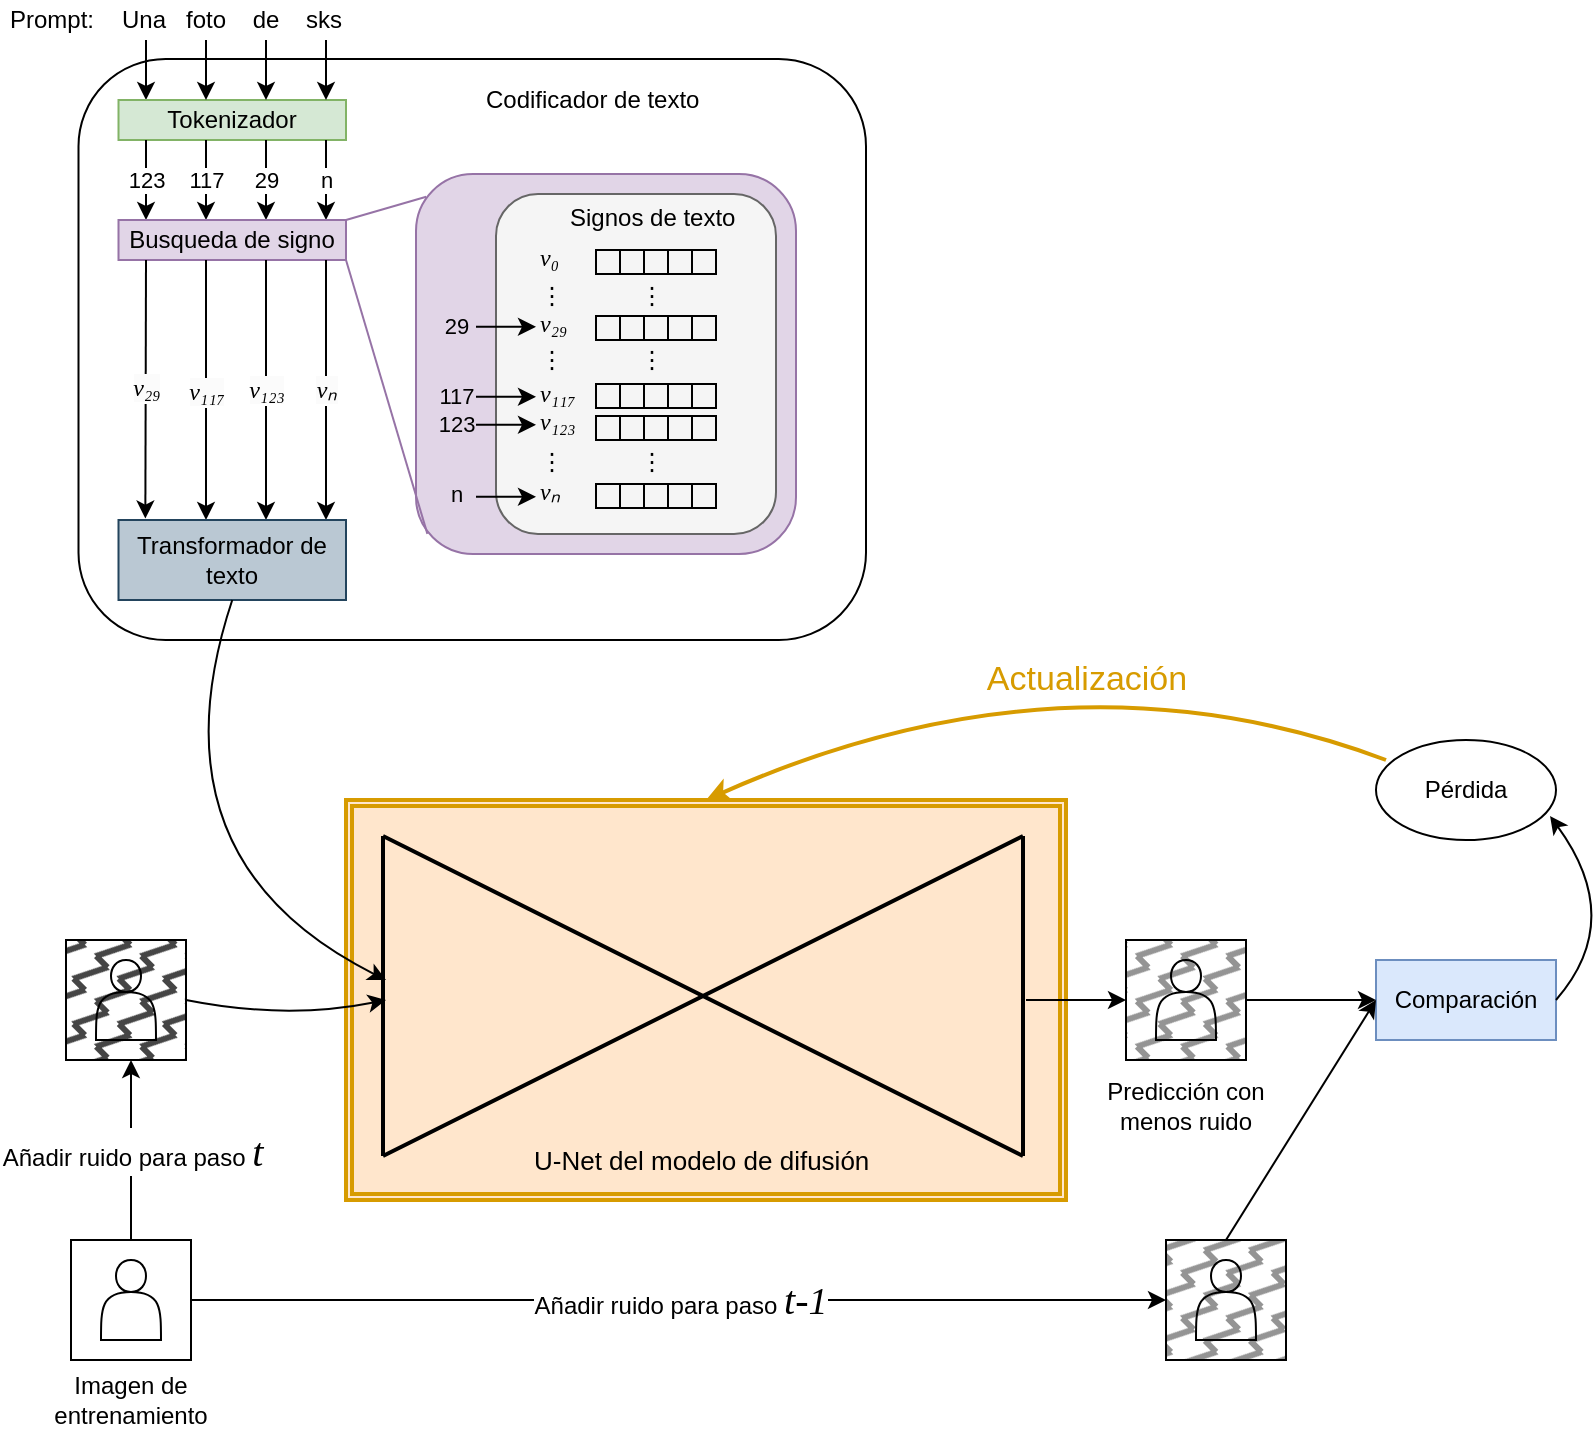 <mxfile version="21.2.8" type="device">
  <diagram id="QNF6fT8XMGnKQFYB9-BE" name="Page-1">
    <mxGraphModel dx="1434" dy="879" grid="1" gridSize="10" guides="1" tooltips="1" connect="1" arrows="1" fold="1" page="1" pageScale="1" pageWidth="850" pageHeight="1100" math="0" shadow="0">
      <root>
        <mxCell id="0" />
        <mxCell id="1" parent="0" />
        <mxCell id="139" value="" style="shape=ext;double=1;rounded=0;whiteSpace=wrap;html=1;labelBackgroundColor=none;fillStyle=auto;strokeWidth=2;fontFamily=Helvetica;fontSize=17;fillColor=#ffe6cc;strokeColor=#D79B00;" parent="1" vertex="1">
          <mxGeometry x="490" y="450" width="360" height="200" as="geometry" />
        </mxCell>
        <mxCell id="107" value="" style="rounded=1;whiteSpace=wrap;html=1;fillStyle=auto;fillColor=none;" parent="1" vertex="1">
          <mxGeometry x="356.25" y="79.5" width="393.75" height="290.5" as="geometry" />
        </mxCell>
        <mxCell id="15" value="" style="rounded=0;whiteSpace=wrap;html=1;fillStyle=zigzag-line;fillColor=#454545;strokeColor=#000000;gradientColor=none;" parent="1" vertex="1">
          <mxGeometry x="350" y="520" width="60" height="60" as="geometry" />
        </mxCell>
        <mxCell id="16" value="" style="shape=actor;whiteSpace=wrap;html=1;rounded=0;fillStyle=dashed;fillColor=none;strokeColor=#000000;" parent="1" vertex="1">
          <mxGeometry x="365" y="530" width="30" height="40" as="geometry" />
        </mxCell>
        <mxCell id="17" value="Una&amp;nbsp; &amp;nbsp;foto&amp;nbsp; &amp;nbsp; de&amp;nbsp; &amp;nbsp; sks" style="text;html=1;strokeColor=none;fillColor=none;align=left;verticalAlign=middle;whiteSpace=wrap;rounded=0;fillStyle=zigzag-line;" parent="1" vertex="1">
          <mxGeometry x="376.25" y="50" width="150" height="20" as="geometry" />
        </mxCell>
        <mxCell id="18" value="" style="endArrow=classic;html=1;" parent="1" edge="1">
          <mxGeometry width="50" height="50" relative="1" as="geometry">
            <mxPoint x="390" y="70" as="sourcePoint" />
            <mxPoint x="390" y="100" as="targetPoint" />
          </mxGeometry>
        </mxCell>
        <mxCell id="19" value="Tokenizador" style="rounded=0;whiteSpace=wrap;html=1;fillStyle=auto;fillColor=#d5e8d4;strokeColor=#82b366;" parent="1" vertex="1">
          <mxGeometry x="376.25" y="100" width="113.75" height="20" as="geometry" />
        </mxCell>
        <mxCell id="23" value="" style="endArrow=classic;html=1;" parent="1" edge="1">
          <mxGeometry width="50" height="50" relative="1" as="geometry">
            <mxPoint x="420" y="70" as="sourcePoint" />
            <mxPoint x="420" y="100" as="targetPoint" />
          </mxGeometry>
        </mxCell>
        <mxCell id="24" value="" style="endArrow=classic;html=1;" parent="1" edge="1">
          <mxGeometry width="50" height="50" relative="1" as="geometry">
            <mxPoint x="480" y="70" as="sourcePoint" />
            <mxPoint x="480" y="100" as="targetPoint" />
          </mxGeometry>
        </mxCell>
        <mxCell id="26" value="" style="endArrow=classic;html=1;" parent="1" edge="1">
          <mxGeometry width="50" height="50" relative="1" as="geometry">
            <mxPoint x="450" y="70" as="sourcePoint" />
            <mxPoint x="450" y="100" as="targetPoint" />
          </mxGeometry>
        </mxCell>
        <mxCell id="28" value="123" style="endArrow=classic;html=1;" parent="1" edge="1">
          <mxGeometry width="50" height="50" relative="1" as="geometry">
            <mxPoint x="390" y="120" as="sourcePoint" />
            <mxPoint x="390" y="160" as="targetPoint" />
          </mxGeometry>
        </mxCell>
        <mxCell id="29" value="117" style="endArrow=classic;html=1;" parent="1" edge="1">
          <mxGeometry width="50" height="50" relative="1" as="geometry">
            <mxPoint x="420" y="120" as="sourcePoint" />
            <mxPoint x="420" y="160" as="targetPoint" />
          </mxGeometry>
        </mxCell>
        <mxCell id="43" value="" style="rounded=1;whiteSpace=wrap;html=1;fillStyle=auto;fillColor=#e1d5e7;strokeColor=#9673a6;" parent="1" vertex="1">
          <mxGeometry x="525" y="137" width="190" height="190" as="geometry" />
        </mxCell>
        <mxCell id="30" value="n" style="endArrow=classic;html=1;" parent="1" edge="1">
          <mxGeometry width="50" height="50" relative="1" as="geometry">
            <mxPoint x="480" y="120" as="sourcePoint" />
            <mxPoint x="480" y="160" as="targetPoint" />
          </mxGeometry>
        </mxCell>
        <mxCell id="31" value="29" style="endArrow=classic;html=1;" parent="1" edge="1">
          <mxGeometry width="50" height="50" relative="1" as="geometry">
            <mxPoint x="450" y="120" as="sourcePoint" />
            <mxPoint x="450" y="160" as="targetPoint" />
          </mxGeometry>
        </mxCell>
        <mxCell id="32" value="Busqueda de signo" style="rounded=0;whiteSpace=wrap;html=1;fillStyle=auto;fillColor=#e1d5e7;strokeColor=#9673a6;" parent="1" vertex="1">
          <mxGeometry x="376.25" y="160" width="113.75" height="20" as="geometry" />
        </mxCell>
        <mxCell id="34" value="" style="rounded=1;whiteSpace=wrap;html=1;fillStyle=auto;fillColor=#f5f5f5;fontColor=#333333;strokeColor=#666666;" parent="1" vertex="1">
          <mxGeometry x="565" y="147" width="140" height="170" as="geometry" />
        </mxCell>
        <mxCell id="35" value="v₀&amp;nbsp;" style="text;html=1;strokeColor=none;fillColor=none;align=left;verticalAlign=middle;whiteSpace=wrap;rounded=0;fillStyle=zigzag-line;fontFamily=Lucida Console;fontStyle=2" parent="1" vertex="1">
          <mxGeometry x="585" y="168.5" width="20" height="20" as="geometry" />
        </mxCell>
        <mxCell id="36" value="v₁₂₃" style="text;html=1;strokeColor=none;fillColor=none;align=left;verticalAlign=middle;whiteSpace=wrap;rounded=0;fillStyle=zigzag-line;fontFamily=Lucida Console;fontStyle=2" parent="1" vertex="1">
          <mxGeometry x="585" y="250.5" width="20" height="20" as="geometry" />
        </mxCell>
        <mxCell id="38" value="v₁₁₇" style="text;html=1;strokeColor=none;fillColor=none;align=left;verticalAlign=middle;whiteSpace=wrap;rounded=0;fillStyle=zigzag-line;fontFamily=Lucida Console;fontStyle=2" parent="1" vertex="1">
          <mxGeometry x="585" y="236.5" width="20" height="20" as="geometry" />
        </mxCell>
        <mxCell id="39" value="v₂₉" style="text;html=1;strokeColor=none;fillColor=none;align=left;verticalAlign=middle;whiteSpace=wrap;rounded=0;fillStyle=zigzag-line;fontFamily=Lucida Console;fontStyle=2" parent="1" vertex="1">
          <mxGeometry x="585" y="201.5" width="20" height="20" as="geometry" />
        </mxCell>
        <mxCell id="40" value="vₙ" style="text;html=1;strokeColor=none;fillColor=none;align=left;verticalAlign=middle;whiteSpace=wrap;rounded=0;fillStyle=zigzag-line;fontFamily=Lucida Console;fontStyle=2" parent="1" vertex="1">
          <mxGeometry x="585" y="285.5" width="20" height="20" as="geometry" />
        </mxCell>
        <mxCell id="46" value="&lt;span id=&quot;page362R_mcid69&quot; class=&quot;markedContent&quot;&gt;&lt;span dir=&quot;ltr&quot; role=&quot;presentation&quot; style=&quot;left: calc(var(--scale-factor)*297.52px); top: calc(var(--scale-factor)*172.50px); font-size: calc(var(--scale-factor)*7.69px); font-family: sans-serif;&quot;&gt;⋮&lt;/span&gt;&lt;/span&gt;" style="text;html=1;strokeColor=none;fillColor=none;align=left;verticalAlign=middle;whiteSpace=wrap;rounded=0;fillStyle=zigzag-line;fontFamily=Lucida Console;" parent="1" vertex="1">
          <mxGeometry x="585" y="187.5" width="20" height="20" as="geometry" />
        </mxCell>
        <mxCell id="51" value="&lt;span id=&quot;page362R_mcid69&quot; class=&quot;markedContent&quot;&gt;&lt;span dir=&quot;ltr&quot; role=&quot;presentation&quot; style=&quot;left: calc(var(--scale-factor)*297.52px); top: calc(var(--scale-factor)*172.50px); font-size: calc(var(--scale-factor)*7.69px); font-family: sans-serif;&quot;&gt;⋮&lt;/span&gt;&lt;/span&gt;" style="text;html=1;strokeColor=none;fillColor=none;align=left;verticalAlign=middle;whiteSpace=wrap;rounded=0;fillStyle=zigzag-line;fontFamily=Lucida Console;" parent="1" vertex="1">
          <mxGeometry x="585" y="219.5" width="20" height="20" as="geometry" />
        </mxCell>
        <mxCell id="57" value="29" style="endArrow=classic;html=1;fontFamily=Helvetica;labelBackgroundColor=none;" parent="1" edge="1">
          <mxGeometry x="-1" y="-10" width="50" height="50" relative="1" as="geometry">
            <mxPoint x="555" y="213.4" as="sourcePoint" />
            <mxPoint x="585" y="213.4" as="targetPoint" />
            <mxPoint x="-10" y="-10" as="offset" />
          </mxGeometry>
        </mxCell>
        <mxCell id="58" value="117" style="endArrow=classic;html=1;fontFamily=Helvetica;labelBackgroundColor=none;" parent="1" edge="1">
          <mxGeometry x="-1" y="-10" width="50" height="50" relative="1" as="geometry">
            <mxPoint x="555" y="248.4" as="sourcePoint" />
            <mxPoint x="585" y="248.4" as="targetPoint" />
            <mxPoint x="-10" y="-10" as="offset" />
          </mxGeometry>
        </mxCell>
        <mxCell id="59" value="123" style="endArrow=classic;html=1;fontFamily=Helvetica;labelBackgroundColor=none;" parent="1" edge="1">
          <mxGeometry x="-1" y="-10" width="50" height="50" relative="1" as="geometry">
            <mxPoint x="555" y="262.4" as="sourcePoint" />
            <mxPoint x="585" y="262.4" as="targetPoint" />
            <mxPoint x="-10" y="-10" as="offset" />
          </mxGeometry>
        </mxCell>
        <mxCell id="60" value="n" style="endArrow=classic;html=1;fontFamily=Helvetica;labelBackgroundColor=none;" parent="1" edge="1">
          <mxGeometry x="-1" y="10" width="50" height="50" relative="1" as="geometry">
            <mxPoint x="555" y="298.4" as="sourcePoint" />
            <mxPoint x="585" y="298.4" as="targetPoint" />
            <mxPoint x="-10" y="9" as="offset" />
          </mxGeometry>
        </mxCell>
        <mxCell id="61" value="" style="whiteSpace=wrap;html=1;aspect=fixed;labelBackgroundColor=#ffffff;fillStyle=auto;fontFamily=Helvetica;fillColor=none;gradientColor=none;" parent="1" vertex="1">
          <mxGeometry x="615" y="175" width="12" height="12" as="geometry" />
        </mxCell>
        <mxCell id="62" value="" style="whiteSpace=wrap;html=1;aspect=fixed;labelBackgroundColor=#ffffff;fillStyle=auto;fontFamily=Helvetica;fillColor=none;gradientColor=none;" parent="1" vertex="1">
          <mxGeometry x="627" y="175" width="12" height="12" as="geometry" />
        </mxCell>
        <mxCell id="63" value="" style="whiteSpace=wrap;html=1;aspect=fixed;labelBackgroundColor=#ffffff;fillStyle=auto;fontFamily=Helvetica;fillColor=none;gradientColor=none;" parent="1" vertex="1">
          <mxGeometry x="639" y="175" width="12" height="12" as="geometry" />
        </mxCell>
        <mxCell id="64" value="" style="whiteSpace=wrap;html=1;aspect=fixed;labelBackgroundColor=#ffffff;fillStyle=auto;fontFamily=Helvetica;fillColor=none;gradientColor=none;" parent="1" vertex="1">
          <mxGeometry x="651" y="175" width="12" height="12" as="geometry" />
        </mxCell>
        <mxCell id="65" value="" style="whiteSpace=wrap;html=1;aspect=fixed;labelBackgroundColor=#ffffff;fillStyle=auto;fontFamily=Helvetica;fillColor=none;gradientColor=none;" parent="1" vertex="1">
          <mxGeometry x="663" y="175" width="12" height="12" as="geometry" />
        </mxCell>
        <mxCell id="66" value="" style="whiteSpace=wrap;html=1;aspect=fixed;labelBackgroundColor=#ffffff;fillStyle=auto;fontFamily=Helvetica;fillColor=none;gradientColor=none;" parent="1" vertex="1">
          <mxGeometry x="615" y="208" width="12" height="12" as="geometry" />
        </mxCell>
        <mxCell id="67" value="" style="whiteSpace=wrap;html=1;aspect=fixed;labelBackgroundColor=#ffffff;fillStyle=auto;fontFamily=Helvetica;fillColor=none;gradientColor=none;" parent="1" vertex="1">
          <mxGeometry x="627" y="208" width="12" height="12" as="geometry" />
        </mxCell>
        <mxCell id="68" value="" style="whiteSpace=wrap;html=1;aspect=fixed;labelBackgroundColor=#ffffff;fillStyle=auto;fontFamily=Helvetica;fillColor=none;gradientColor=none;" parent="1" vertex="1">
          <mxGeometry x="639" y="208" width="12" height="12" as="geometry" />
        </mxCell>
        <mxCell id="69" value="" style="whiteSpace=wrap;html=1;aspect=fixed;labelBackgroundColor=#ffffff;fillStyle=auto;fontFamily=Helvetica;fillColor=none;gradientColor=none;" parent="1" vertex="1">
          <mxGeometry x="651" y="208" width="12" height="12" as="geometry" />
        </mxCell>
        <mxCell id="70" value="" style="whiteSpace=wrap;html=1;aspect=fixed;labelBackgroundColor=#ffffff;fillStyle=auto;fontFamily=Helvetica;fillColor=none;gradientColor=none;" parent="1" vertex="1">
          <mxGeometry x="663" y="208" width="12" height="12" as="geometry" />
        </mxCell>
        <mxCell id="71" value="" style="whiteSpace=wrap;html=1;aspect=fixed;labelBackgroundColor=#ffffff;fillStyle=auto;fontFamily=Helvetica;fillColor=none;gradientColor=none;" parent="1" vertex="1">
          <mxGeometry x="615" y="242" width="12" height="12" as="geometry" />
        </mxCell>
        <mxCell id="72" value="" style="whiteSpace=wrap;html=1;aspect=fixed;labelBackgroundColor=#ffffff;fillStyle=auto;fontFamily=Helvetica;fillColor=none;gradientColor=none;" parent="1" vertex="1">
          <mxGeometry x="627" y="242" width="12" height="12" as="geometry" />
        </mxCell>
        <mxCell id="73" value="" style="whiteSpace=wrap;html=1;aspect=fixed;labelBackgroundColor=#ffffff;fillStyle=auto;fontFamily=Helvetica;fillColor=none;gradientColor=none;" parent="1" vertex="1">
          <mxGeometry x="639" y="242" width="12" height="12" as="geometry" />
        </mxCell>
        <mxCell id="74" value="" style="whiteSpace=wrap;html=1;aspect=fixed;labelBackgroundColor=#ffffff;fillStyle=auto;fontFamily=Helvetica;fillColor=none;gradientColor=none;" parent="1" vertex="1">
          <mxGeometry x="651" y="242" width="12" height="12" as="geometry" />
        </mxCell>
        <mxCell id="75" value="" style="whiteSpace=wrap;html=1;aspect=fixed;labelBackgroundColor=#ffffff;fillStyle=auto;fontFamily=Helvetica;fillColor=none;gradientColor=none;" parent="1" vertex="1">
          <mxGeometry x="663" y="242" width="12" height="12" as="geometry" />
        </mxCell>
        <mxCell id="76" value="" style="whiteSpace=wrap;html=1;aspect=fixed;labelBackgroundColor=#ffffff;fillStyle=auto;fontFamily=Helvetica;fillColor=none;gradientColor=none;" parent="1" vertex="1">
          <mxGeometry x="615" y="258" width="12" height="12" as="geometry" />
        </mxCell>
        <mxCell id="77" value="" style="whiteSpace=wrap;html=1;aspect=fixed;labelBackgroundColor=#ffffff;fillStyle=auto;fontFamily=Helvetica;fillColor=none;gradientColor=none;" parent="1" vertex="1">
          <mxGeometry x="627" y="258" width="12" height="12" as="geometry" />
        </mxCell>
        <mxCell id="78" value="" style="whiteSpace=wrap;html=1;aspect=fixed;labelBackgroundColor=#ffffff;fillStyle=auto;fontFamily=Helvetica;fillColor=none;gradientColor=none;" parent="1" vertex="1">
          <mxGeometry x="639" y="258" width="12" height="12" as="geometry" />
        </mxCell>
        <mxCell id="79" value="" style="whiteSpace=wrap;html=1;aspect=fixed;labelBackgroundColor=#ffffff;fillStyle=auto;fontFamily=Helvetica;fillColor=none;gradientColor=none;" parent="1" vertex="1">
          <mxGeometry x="651" y="258" width="12" height="12" as="geometry" />
        </mxCell>
        <mxCell id="80" value="" style="whiteSpace=wrap;html=1;aspect=fixed;labelBackgroundColor=#ffffff;fillStyle=auto;fontFamily=Helvetica;fillColor=none;gradientColor=none;" parent="1" vertex="1">
          <mxGeometry x="663" y="258" width="12" height="12" as="geometry" />
        </mxCell>
        <mxCell id="81" value="" style="whiteSpace=wrap;html=1;aspect=fixed;labelBackgroundColor=#ffffff;fillStyle=auto;fontFamily=Helvetica;fillColor=none;gradientColor=none;" parent="1" vertex="1">
          <mxGeometry x="615" y="292" width="12" height="12" as="geometry" />
        </mxCell>
        <mxCell id="82" value="" style="whiteSpace=wrap;html=1;aspect=fixed;labelBackgroundColor=#ffffff;fillStyle=auto;fontFamily=Helvetica;fillColor=none;gradientColor=none;" parent="1" vertex="1">
          <mxGeometry x="627" y="292" width="12" height="12" as="geometry" />
        </mxCell>
        <mxCell id="83" value="" style="whiteSpace=wrap;html=1;aspect=fixed;labelBackgroundColor=#ffffff;fillStyle=auto;fontFamily=Helvetica;fillColor=none;gradientColor=none;" parent="1" vertex="1">
          <mxGeometry x="639" y="292" width="12" height="12" as="geometry" />
        </mxCell>
        <mxCell id="84" value="" style="whiteSpace=wrap;html=1;aspect=fixed;labelBackgroundColor=#ffffff;fillStyle=auto;fontFamily=Helvetica;fillColor=none;gradientColor=none;" parent="1" vertex="1">
          <mxGeometry x="651" y="292" width="12" height="12" as="geometry" />
        </mxCell>
        <mxCell id="85" value="" style="whiteSpace=wrap;html=1;aspect=fixed;labelBackgroundColor=#ffffff;fillStyle=auto;fontFamily=Helvetica;fillColor=none;gradientColor=none;" parent="1" vertex="1">
          <mxGeometry x="663" y="292" width="12" height="12" as="geometry" />
        </mxCell>
        <mxCell id="86" value="Signos de texto" style="text;html=1;strokeColor=none;fillColor=none;align=left;verticalAlign=middle;whiteSpace=wrap;rounded=0;fillStyle=zigzag-line;" parent="1" vertex="1">
          <mxGeometry x="600" y="148.5" width="150" height="20" as="geometry" />
        </mxCell>
        <mxCell id="88" value="" style="endArrow=none;html=1;labelBackgroundColor=none;fontFamily=Helvetica;endFill=0;exitX=1;exitY=0;exitDx=0;exitDy=0;entryX=0.027;entryY=0.06;entryDx=0;entryDy=0;entryPerimeter=0;fillColor=#e1d5e7;strokeColor=#9673a6;" parent="1" source="32" target="43" edge="1">
          <mxGeometry width="50" height="50" relative="1" as="geometry">
            <mxPoint x="476.25" y="130" as="sourcePoint" />
            <mxPoint x="526.25" y="80" as="targetPoint" />
          </mxGeometry>
        </mxCell>
        <mxCell id="89" value="" style="endArrow=none;html=1;labelBackgroundColor=none;fontFamily=Helvetica;endFill=0;exitX=1;exitY=1;exitDx=0;exitDy=0;entryX=0.03;entryY=0.947;entryDx=0;entryDy=0;entryPerimeter=0;fillColor=#e1d5e7;strokeColor=#9673a6;" parent="1" source="32" target="43" edge="1">
          <mxGeometry width="50" height="50" relative="1" as="geometry">
            <mxPoint x="500" y="170" as="sourcePoint" />
            <mxPoint x="545.13" y="91.4" as="targetPoint" />
          </mxGeometry>
        </mxCell>
        <mxCell id="90" value="&lt;span style=&quot;font-family: &amp;quot;Lucida Console&amp;quot;; font-size: 12px; text-align: left; background-color: rgb(251, 251, 251);&quot;&gt;v₂₉&lt;/span&gt;" style="endArrow=classic;html=1;entryX=0.118;entryY=-0.018;entryDx=0;entryDy=0;entryPerimeter=0;fontStyle=2" parent="1" target="94" edge="1">
          <mxGeometry width="50" height="50" relative="1" as="geometry">
            <mxPoint x="390" y="180" as="sourcePoint" />
            <mxPoint x="390" y="220" as="targetPoint" />
          </mxGeometry>
        </mxCell>
        <mxCell id="91" value="&lt;span style=&quot;font-family: &amp;quot;Lucida Console&amp;quot;; font-size: 12px; text-align: left; background-color: rgb(251, 251, 251);&quot;&gt;v₁₁₇&lt;/span&gt;" style="endArrow=classic;html=1;fontStyle=2" parent="1" edge="1">
          <mxGeometry x="0.004" width="50" height="50" relative="1" as="geometry">
            <mxPoint x="420" y="180" as="sourcePoint" />
            <mxPoint x="420" y="310" as="targetPoint" />
            <mxPoint as="offset" />
          </mxGeometry>
        </mxCell>
        <mxCell id="92" value="&lt;span style=&quot;font-family: &amp;quot;Lucida Console&amp;quot;; font-size: 12px; text-align: left; background-color: rgb(251, 251, 251);&quot;&gt;vₙ&lt;/span&gt;" style="endArrow=classic;html=1;fontStyle=2" parent="1" edge="1">
          <mxGeometry width="50" height="50" relative="1" as="geometry">
            <mxPoint x="480" y="180" as="sourcePoint" />
            <mxPoint x="480" y="310" as="targetPoint" />
          </mxGeometry>
        </mxCell>
        <mxCell id="93" value="&lt;span style=&quot;font-family: &amp;quot;Lucida Console&amp;quot;; font-size: 12px; text-align: left; background-color: rgb(251, 251, 251);&quot;&gt;v₁₂₃&lt;/span&gt;" style="endArrow=classic;html=1;fontStyle=2" parent="1" edge="1">
          <mxGeometry width="50" height="50" relative="1" as="geometry">
            <mxPoint x="450" y="180" as="sourcePoint" />
            <mxPoint x="450" y="310" as="targetPoint" />
          </mxGeometry>
        </mxCell>
        <mxCell id="94" value="Transformador de texto" style="rounded=0;whiteSpace=wrap;html=1;fillStyle=auto;fillColor=#bac8d3;strokeColor=#23445d;" parent="1" vertex="1">
          <mxGeometry x="376.25" y="310" width="113.75" height="40" as="geometry" />
        </mxCell>
        <mxCell id="96" value="&lt;span id=&quot;page362R_mcid69&quot; class=&quot;markedContent&quot;&gt;&lt;span dir=&quot;ltr&quot; role=&quot;presentation&quot; style=&quot;left: calc(var(--scale-factor)*297.52px); top: calc(var(--scale-factor)*172.50px); font-size: calc(var(--scale-factor)*7.69px); font-family: sans-serif;&quot;&gt;⋮&lt;/span&gt;&lt;/span&gt;" style="text;html=1;strokeColor=none;fillColor=none;align=left;verticalAlign=middle;whiteSpace=wrap;rounded=0;fillStyle=zigzag-line;fontFamily=Lucida Console;" parent="1" vertex="1">
          <mxGeometry x="635" y="219.5" width="20" height="20" as="geometry" />
        </mxCell>
        <mxCell id="97" value="&lt;span id=&quot;page362R_mcid69&quot; class=&quot;markedContent&quot;&gt;&lt;span dir=&quot;ltr&quot; role=&quot;presentation&quot; style=&quot;left: calc(var(--scale-factor)*297.52px); top: calc(var(--scale-factor)*172.50px); font-size: calc(var(--scale-factor)*7.69px); font-family: sans-serif;&quot;&gt;⋮&lt;/span&gt;&lt;/span&gt;" style="text;html=1;strokeColor=none;fillColor=none;align=left;verticalAlign=middle;whiteSpace=wrap;rounded=0;fillStyle=zigzag-line;fontFamily=Lucida Console;" parent="1" vertex="1">
          <mxGeometry x="635" y="187.5" width="20" height="20" as="geometry" />
        </mxCell>
        <mxCell id="98" value="&lt;span id=&quot;page362R_mcid69&quot; class=&quot;markedContent&quot;&gt;&lt;span dir=&quot;ltr&quot; role=&quot;presentation&quot; style=&quot;left: calc(var(--scale-factor)*297.52px); top: calc(var(--scale-factor)*172.50px); font-size: calc(var(--scale-factor)*7.69px); font-family: sans-serif;&quot;&gt;⋮&lt;/span&gt;&lt;/span&gt;" style="text;html=1;strokeColor=none;fillColor=none;align=left;verticalAlign=middle;whiteSpace=wrap;rounded=0;fillStyle=zigzag-line;fontFamily=Lucida Console;" parent="1" vertex="1">
          <mxGeometry x="585" y="270.5" width="20" height="20" as="geometry" />
        </mxCell>
        <mxCell id="99" value="&lt;span id=&quot;page362R_mcid69&quot; class=&quot;markedContent&quot;&gt;&lt;span dir=&quot;ltr&quot; role=&quot;presentation&quot; style=&quot;left: calc(var(--scale-factor)*297.52px); top: calc(var(--scale-factor)*172.50px); font-size: calc(var(--scale-factor)*7.69px); font-family: sans-serif;&quot;&gt;⋮&lt;/span&gt;&lt;/span&gt;" style="text;html=1;strokeColor=none;fillColor=none;align=left;verticalAlign=middle;whiteSpace=wrap;rounded=0;fillStyle=zigzag-line;fontFamily=Lucida Console;" parent="1" vertex="1">
          <mxGeometry x="635" y="270.5" width="20" height="20" as="geometry" />
        </mxCell>
        <mxCell id="100" value="" style="endArrow=none;html=1;labelBackgroundColor=none;fontFamily=Helvetica;endFill=0;strokeWidth=2;" parent="1" edge="1">
          <mxGeometry width="50" height="50" relative="1" as="geometry">
            <mxPoint x="508.5" y="628" as="sourcePoint" />
            <mxPoint x="828.5" y="468" as="targetPoint" />
          </mxGeometry>
        </mxCell>
        <mxCell id="102" value="" style="endArrow=none;html=1;labelBackgroundColor=none;fontFamily=Helvetica;endFill=0;strokeWidth=2;" parent="1" edge="1">
          <mxGeometry width="50" height="50" relative="1" as="geometry">
            <mxPoint x="508.5" y="468" as="sourcePoint" />
            <mxPoint x="828.5" y="628" as="targetPoint" />
          </mxGeometry>
        </mxCell>
        <mxCell id="103" value="" style="endArrow=none;html=1;labelBackgroundColor=none;fontFamily=Helvetica;endFill=0;strokeWidth=2;" parent="1" edge="1">
          <mxGeometry width="50" height="50" relative="1" as="geometry">
            <mxPoint x="508.5" y="628" as="sourcePoint" />
            <mxPoint x="508.5" y="468" as="targetPoint" />
          </mxGeometry>
        </mxCell>
        <mxCell id="104" value="" style="endArrow=none;html=1;labelBackgroundColor=none;fontFamily=Helvetica;endFill=0;strokeWidth=2;" parent="1" edge="1">
          <mxGeometry width="50" height="50" relative="1" as="geometry">
            <mxPoint x="828.5" y="628" as="sourcePoint" />
            <mxPoint x="828.5" y="468" as="targetPoint" />
          </mxGeometry>
        </mxCell>
        <mxCell id="105" value="U-Net del modelo de difusión" style="text;html=1;strokeColor=none;fillColor=none;align=left;verticalAlign=middle;whiteSpace=wrap;rounded=0;fillStyle=zigzag-line;fontSize=13;" parent="1" vertex="1">
          <mxGeometry x="582.25" y="620" width="173.5" height="20" as="geometry" />
        </mxCell>
        <mxCell id="108" value="Codificador de texto" style="text;html=1;strokeColor=none;fillColor=none;align=left;verticalAlign=middle;whiteSpace=wrap;rounded=0;fillStyle=zigzag-line;" parent="1" vertex="1">
          <mxGeometry x="558" y="90" width="150" height="20" as="geometry" />
        </mxCell>
        <mxCell id="109" value="" style="rounded=0;whiteSpace=wrap;html=1;fillStyle=zigzag-line;fillColor=none;strokeColor=#000000;gradientColor=none;" parent="1" vertex="1">
          <mxGeometry x="352.5" y="670" width="60" height="60" as="geometry" />
        </mxCell>
        <mxCell id="110" value="" style="shape=actor;whiteSpace=wrap;html=1;rounded=0;fillStyle=dashed;fillColor=none;strokeColor=#000000;" parent="1" vertex="1">
          <mxGeometry x="367.5" y="680" width="30" height="40" as="geometry" />
        </mxCell>
        <mxCell id="111" value="Imagen de entrenamiento" style="text;html=1;strokeColor=none;fillColor=none;align=center;verticalAlign=middle;whiteSpace=wrap;rounded=0;fillStyle=zigzag-line;" parent="1" vertex="1">
          <mxGeometry x="340" y="740" width="85" height="20" as="geometry" />
        </mxCell>
        <mxCell id="114" value="Añadir ruido para paso &lt;font size=&quot;1&quot; face=&quot;Lucida Console&quot; style=&quot;&quot;&gt;&lt;i style=&quot;font-size: 20px;&quot;&gt;t&lt;/i&gt;&lt;/font&gt;" style="endArrow=classic;html=1;labelBackgroundColor=default;strokeWidth=1;fontFamily=Helvetica;exitX=0.5;exitY=0;exitDx=0;exitDy=0;fontSize=12;" parent="1" source="109" edge="1">
          <mxGeometry width="50" height="50" relative="1" as="geometry">
            <mxPoint x="332.5" y="630" as="sourcePoint" />
            <mxPoint x="382.5" y="580" as="targetPoint" />
          </mxGeometry>
        </mxCell>
        <mxCell id="115" value="" style="curved=1;endArrow=classic;html=1;labelBackgroundColor=default;strokeWidth=1;fontFamily=Lucida Console;fontSize=13;exitX=0.5;exitY=1;exitDx=0;exitDy=0;" parent="1" source="94" edge="1">
          <mxGeometry width="50" height="50" relative="1" as="geometry">
            <mxPoint x="390" y="530" as="sourcePoint" />
            <mxPoint x="510" y="540" as="targetPoint" />
            <Array as="points">
              <mxPoint x="390" y="480" />
            </Array>
          </mxGeometry>
        </mxCell>
        <mxCell id="116" value="" style="curved=1;endArrow=classic;html=1;labelBackgroundColor=default;strokeWidth=1;fontFamily=Lucida Console;fontSize=13;exitX=1;exitY=0.5;exitDx=0;exitDy=0;" parent="1" source="15" edge="1">
          <mxGeometry width="50" height="50" relative="1" as="geometry">
            <mxPoint x="443.125" y="360" as="sourcePoint" />
            <mxPoint x="510" y="550" as="targetPoint" />
            <Array as="points">
              <mxPoint x="460" y="560" />
            </Array>
          </mxGeometry>
        </mxCell>
        <mxCell id="117" value="Añadir ruido para paso &lt;font face=&quot;Lucida Console&quot; style=&quot;&quot;&gt;&lt;i style=&quot;&quot;&gt;&lt;span style=&quot;font-size: 20px;&quot;&gt;t-&lt;/span&gt;&lt;font style=&quot;font-size: 19px;&quot;&gt;1&lt;/font&gt;&lt;/i&gt;&lt;/font&gt;" style="endArrow=classic;html=1;labelBackgroundColor=default;strokeWidth=1;fontFamily=Helvetica;exitX=1;exitY=0.5;exitDx=0;exitDy=0;fontSize=12;entryX=0;entryY=0.5;entryDx=0;entryDy=0;" parent="1" source="109" target="118" edge="1">
          <mxGeometry x="0.001" width="50" height="50" relative="1" as="geometry">
            <mxPoint x="362.5" y="680" as="sourcePoint" />
            <mxPoint x="870" y="700" as="targetPoint" />
            <mxPoint as="offset" />
          </mxGeometry>
        </mxCell>
        <mxCell id="118" value="" style="rounded=0;whiteSpace=wrap;html=1;fillStyle=zigzag-line;fillColor=#949494;strokeColor=#000000;gradientColor=none;" parent="1" vertex="1">
          <mxGeometry x="900" y="670" width="60" height="60" as="geometry" />
        </mxCell>
        <mxCell id="119" value="" style="shape=actor;whiteSpace=wrap;html=1;rounded=0;fillStyle=dashed;fillColor=none;strokeColor=#000000;" parent="1" vertex="1">
          <mxGeometry x="915" y="680" width="30" height="40" as="geometry" />
        </mxCell>
        <mxCell id="120" value="Prompt:" style="text;html=1;strokeColor=none;fillColor=none;align=left;verticalAlign=middle;whiteSpace=wrap;rounded=0;fillStyle=zigzag-line;" parent="1" vertex="1">
          <mxGeometry x="320" y="50" width="45" height="20" as="geometry" />
        </mxCell>
        <mxCell id="123" value="" style="curved=1;endArrow=classic;html=1;labelBackgroundColor=default;strokeWidth=1;fontFamily=Lucida Console;fontSize=13;exitX=1;exitY=0.5;exitDx=0;exitDy=0;entryX=0;entryY=0.5;entryDx=0;entryDy=0;" parent="1" target="124" edge="1">
          <mxGeometry width="50" height="50" relative="1" as="geometry">
            <mxPoint x="830" y="550" as="sourcePoint" />
            <mxPoint x="930" y="550" as="targetPoint" />
            <Array as="points" />
          </mxGeometry>
        </mxCell>
        <mxCell id="124" value="" style="rounded=0;whiteSpace=wrap;html=1;fillStyle=zigzag-line;fillColor=#949494;strokeColor=#000000;gradientColor=none;" parent="1" vertex="1">
          <mxGeometry x="880" y="520" width="60" height="60" as="geometry" />
        </mxCell>
        <mxCell id="125" value="" style="shape=actor;whiteSpace=wrap;html=1;rounded=0;fillStyle=dashed;fillColor=none;strokeColor=#000000;" parent="1" vertex="1">
          <mxGeometry x="895" y="530" width="30" height="40" as="geometry" />
        </mxCell>
        <mxCell id="127" value="Predicción con menos ruido" style="text;html=1;strokeColor=none;fillColor=none;align=center;verticalAlign=middle;whiteSpace=wrap;rounded=0;fillStyle=zigzag-line;fontSize=12;" parent="1" vertex="1">
          <mxGeometry x="863.25" y="593" width="93.5" height="20" as="geometry" />
        </mxCell>
        <mxCell id="129" value="Pérdida" style="ellipse;whiteSpace=wrap;html=1;labelBackgroundColor=#ffffff;fillStyle=auto;strokeWidth=1;fontFamily=Helvetica;fontSize=12;fillColor=none;gradientColor=none;" parent="1" vertex="1">
          <mxGeometry x="1005" y="420" width="90" height="50" as="geometry" />
        </mxCell>
        <mxCell id="130" value="Comparación" style="rounded=0;whiteSpace=wrap;html=1;labelBackgroundColor=none;fillStyle=auto;strokeWidth=1;fontFamily=Helvetica;fontSize=12;fillColor=#dae8fc;strokeColor=#6c8ebf;" parent="1" vertex="1">
          <mxGeometry x="1005" y="530" width="90" height="40" as="geometry" />
        </mxCell>
        <mxCell id="131" value="" style="endArrow=classic;html=1;labelBackgroundColor=default;strokeWidth=1;fontFamily=Helvetica;exitX=1;exitY=0.5;exitDx=0;exitDy=0;fontSize=12;entryX=0;entryY=0.5;entryDx=0;entryDy=0;" parent="1" source="124" target="130" edge="1">
          <mxGeometry x="0.001" width="50" height="50" relative="1" as="geometry">
            <mxPoint x="427.5" y="539.5" as="sourcePoint" />
            <mxPoint x="1005" y="539.5" as="targetPoint" />
            <mxPoint as="offset" />
          </mxGeometry>
        </mxCell>
        <mxCell id="132" value="" style="endArrow=classic;html=1;labelBackgroundColor=default;strokeWidth=1;fontFamily=Helvetica;exitX=0.5;exitY=0;exitDx=0;exitDy=0;fontSize=12;entryX=0;entryY=0.5;entryDx=0;entryDy=0;" parent="1" source="118" target="130" edge="1">
          <mxGeometry x="0.001" width="50" height="50" relative="1" as="geometry">
            <mxPoint x="950" y="560" as="sourcePoint" />
            <mxPoint x="1015" y="560" as="targetPoint" />
            <mxPoint as="offset" />
          </mxGeometry>
        </mxCell>
        <mxCell id="135" value="" style="curved=1;endArrow=classic;html=1;labelBackgroundColor=default;strokeWidth=1;fontFamily=Lucida Console;fontSize=13;exitX=1;exitY=0.5;exitDx=0;exitDy=0;entryX=0.967;entryY=0.76;entryDx=0;entryDy=0;entryPerimeter=0;" parent="1" target="129" edge="1">
          <mxGeometry width="50" height="50" relative="1" as="geometry">
            <mxPoint x="1095" y="550" as="sourcePoint" />
            <mxPoint x="1195" y="550" as="targetPoint" />
            <Array as="points">
              <mxPoint x="1130" y="510" />
            </Array>
          </mxGeometry>
        </mxCell>
        <mxCell id="136" value="&lt;font style=&quot;font-size: 17px;&quot;&gt;Actualización&lt;br style=&quot;font-size: 15px;&quot;&gt;&lt;/font&gt;" style="curved=1;endArrow=classic;html=1;labelBackgroundColor=default;strokeWidth=2;fontFamily=Helvetica;fontSize=15;entryX=0.5;entryY=0;entryDx=0;entryDy=0;fillColor=#ffe6cc;strokeColor=#d79b00;fontColor=#D79B00;" parent="1" edge="1">
          <mxGeometry x="-0.16" y="15" width="50" height="50" relative="1" as="geometry">
            <mxPoint x="1010" y="430" as="sourcePoint" />
            <mxPoint x="670" y="450" as="targetPoint" />
            <Array as="points">
              <mxPoint x="850" y="370" />
            </Array>
            <mxPoint as="offset" />
          </mxGeometry>
        </mxCell>
      </root>
    </mxGraphModel>
  </diagram>
</mxfile>
